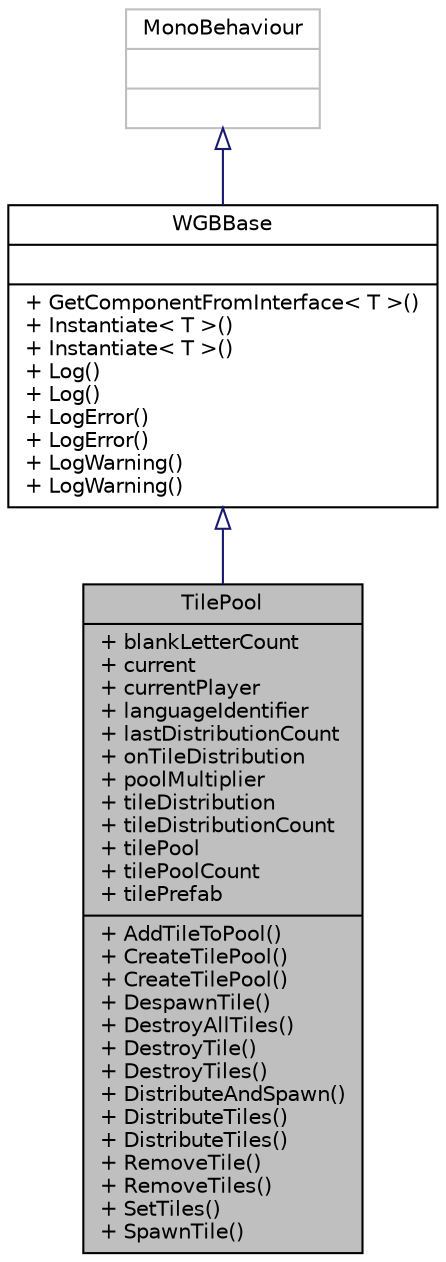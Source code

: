 digraph "TilePool"
{
 // INTERACTIVE_SVG=YES
  bgcolor="transparent";
  edge [fontname="Helvetica",fontsize="10",labelfontname="Helvetica",labelfontsize="10"];
  node [fontname="Helvetica",fontsize="10",shape=record];
  Node1 [label="{TilePool\n|+ blankLetterCount\l+ current\l+ currentPlayer\l+ languageIdentifier\l+ lastDistributionCount\l+ onTileDistribution\l+ poolMultiplier\l+ tileDistribution\l+ tileDistributionCount\l+ tilePool\l+ tilePoolCount\l+ tilePrefab\l|+ AddTileToPool()\l+ CreateTilePool()\l+ CreateTilePool()\l+ DespawnTile()\l+ DestroyAllTiles()\l+ DestroyTile()\l+ DestroyTiles()\l+ DistributeAndSpawn()\l+ DistributeTiles()\l+ DistributeTiles()\l+ RemoveTile()\l+ RemoveTiles()\l+ SetTiles()\l+ SpawnTile()\l}",height=0.2,width=0.4,color="black", fillcolor="grey75", style="filled" fontcolor="black"];
  Node2 -> Node1 [dir="back",color="midnightblue",fontsize="10",style="solid",arrowtail="onormal",fontname="Helvetica"];
  Node2 [label="{WGBBase\n||+ GetComponentFromInterface\< T \>()\l+ Instantiate\< T \>()\l+ Instantiate\< T \>()\l+ Log()\l+ Log()\l+ LogError()\l+ LogError()\l+ LogWarning()\l+ LogWarning()\l}",height=0.2,width=0.4,color="black",URL="$class_thinksquirrel_software_1_1_word_game_builder_1_1_w_g_b_base.html",tooltip="The base class for all Word Game Builder components. "];
  Node3 -> Node2 [dir="back",color="midnightblue",fontsize="10",style="solid",arrowtail="onormal",fontname="Helvetica"];
  Node3 [label="{MonoBehaviour\n||}",height=0.2,width=0.4,color="grey75"];
}
